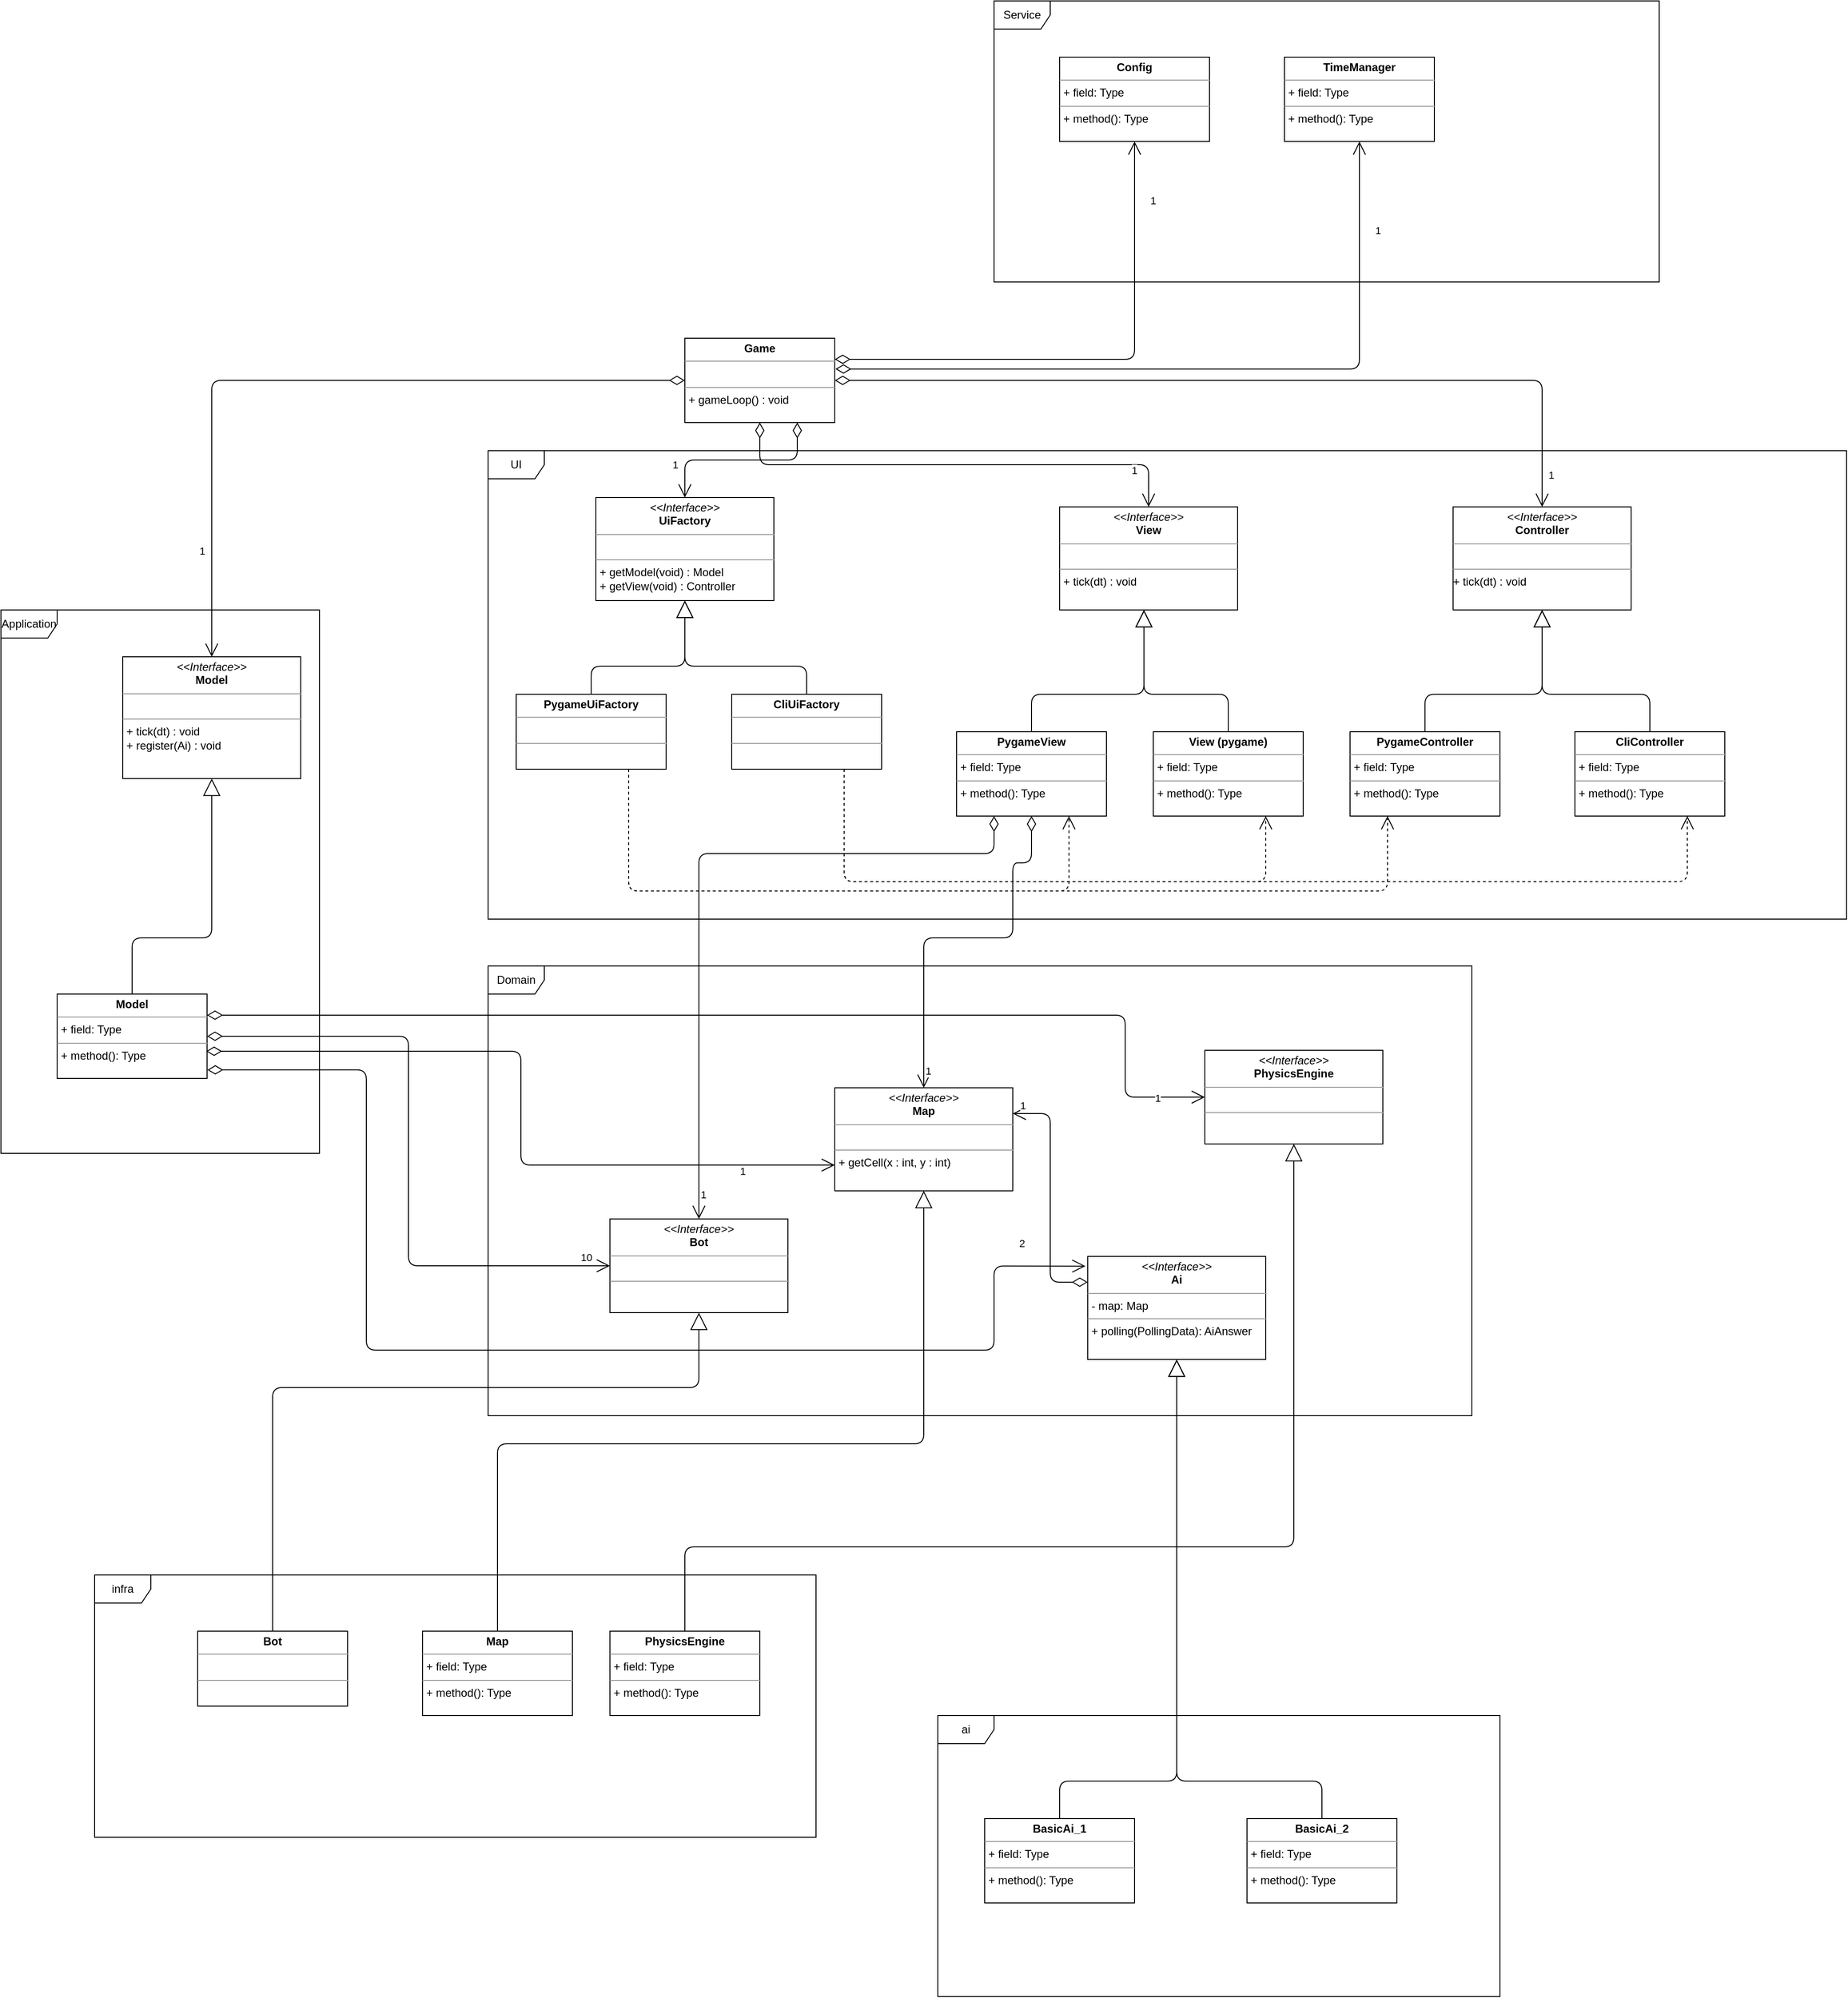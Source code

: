 <mxfile version="12.5.3" type="device"><diagram id="GTWlRtVyHG5xA8RdEonf" name="Page-1"><mxGraphModel dx="4913" dy="3460" grid="1" gridSize="10" guides="1" tooltips="1" connect="1" arrows="1" fold="1" page="1" pageScale="1" pageWidth="850" pageHeight="1100" math="0" shadow="0"><root><mxCell id="0"/><mxCell id="1" parent="0"/><mxCell id="Goub9ipSqozXU2Ufp98u-26" value="UI" style="shape=umlFrame;whiteSpace=wrap;html=1;" parent="1" vertex="1"><mxGeometry x="110" y="100" width="1450" height="500" as="geometry"/></mxCell><mxCell id="Goub9ipSqozXU2Ufp98u-20" value="Domain" style="shape=umlFrame;whiteSpace=wrap;html=1;" parent="1" vertex="1"><mxGeometry x="110" y="650" width="1050" height="480" as="geometry"/></mxCell><mxCell id="UVpy7ZUkzv5GiSjemoGf-4" value="&lt;p style=&quot;margin: 0px ; margin-top: 4px ; text-align: center&quot;&gt;&lt;i&gt;&amp;lt;&amp;lt;Interface&amp;gt;&amp;gt;&lt;/i&gt;&lt;br&gt;&lt;b&gt;Model&lt;/b&gt;&lt;br&gt;&lt;/p&gt;&lt;hr size=&quot;1&quot;&gt;&lt;p style=&quot;margin: 0px ; margin-left: 4px&quot;&gt;&lt;br&gt;&lt;/p&gt;&lt;hr size=&quot;1&quot;&gt;&lt;p style=&quot;margin: 0px ; margin-left: 4px&quot;&gt;+ tick(dt) : void&lt;/p&gt;&lt;p style=&quot;margin: 0px ; margin-left: 4px&quot;&gt;+ register(Ai) : void&lt;br&gt;&lt;/p&gt;" style="verticalAlign=top;align=left;overflow=fill;fontSize=12;fontFamily=Helvetica;html=1;" parent="1" vertex="1"><mxGeometry x="-280" y="320" width="190" height="130" as="geometry"/></mxCell><mxCell id="UVpy7ZUkzv5GiSjemoGf-5" value="&lt;p style=&quot;margin: 0px ; margin-top: 4px ; text-align: center&quot;&gt;&lt;i&gt;&amp;lt;&amp;lt;Interface&amp;gt;&amp;gt;&lt;/i&gt;&lt;br&gt;&lt;b&gt;Ai&lt;/b&gt;&lt;/p&gt;&lt;hr size=&quot;1&quot;&gt;&lt;p style=&quot;margin: 0px ; margin-left: 4px&quot;&gt;- map: Map&lt;br&gt;&lt;/p&gt;&lt;hr size=&quot;1&quot;&gt;&lt;p style=&quot;margin: 0px ; margin-left: 4px&quot;&gt;+ polling(PollingData): AiAnswer&lt;br&gt;&lt;br&gt;&lt;/p&gt;" style="verticalAlign=top;align=left;overflow=fill;fontSize=12;fontFamily=Helvetica;html=1;" parent="1" vertex="1"><mxGeometry x="750" y="960" width="190" height="110" as="geometry"/></mxCell><mxCell id="UVpy7ZUkzv5GiSjemoGf-6" value="&lt;p style=&quot;margin: 0px ; margin-top: 4px ; text-align: center&quot;&gt;&lt;i&gt;&amp;lt;&amp;lt;Interface&amp;gt;&amp;gt;&lt;/i&gt;&lt;br&gt;&lt;b&gt;View&lt;/b&gt;&lt;/p&gt;&lt;hr size=&quot;1&quot;&gt;&lt;p style=&quot;margin: 0px ; margin-left: 4px&quot;&gt;&lt;br&gt;&lt;/p&gt;&lt;hr size=&quot;1&quot;&gt;&lt;p style=&quot;margin: 0px ; margin-left: 4px&quot;&gt;+ tick(dt) : void&lt;br&gt;&lt;/p&gt;" style="verticalAlign=top;align=left;overflow=fill;fontSize=12;fontFamily=Helvetica;html=1;" parent="1" vertex="1"><mxGeometry x="720" y="160" width="190" height="110" as="geometry"/></mxCell><mxCell id="UVpy7ZUkzv5GiSjemoGf-7" value="&lt;p style=&quot;margin: 0px ; margin-top: 4px ; text-align: center&quot;&gt;&lt;i&gt;&amp;lt;&amp;lt;Interface&amp;gt;&amp;gt;&lt;/i&gt;&lt;br&gt;&lt;b&gt;Bot&lt;/b&gt;&lt;/p&gt;&lt;hr size=&quot;1&quot;&gt;&lt;br&gt;&lt;hr size=&quot;1&quot;&gt;&lt;p style=&quot;margin: 0px ; margin-left: 4px&quot;&gt;&lt;br&gt;&lt;/p&gt;" style="verticalAlign=top;align=left;overflow=fill;fontSize=12;fontFamily=Helvetica;html=1;" parent="1" vertex="1"><mxGeometry x="240" y="920" width="190" height="100" as="geometry"/></mxCell><mxCell id="UVpy7ZUkzv5GiSjemoGf-12" value="&lt;p style=&quot;margin: 0px ; margin-top: 4px ; text-align: center&quot;&gt;&lt;b&gt;Game&lt;/b&gt;&lt;/p&gt;&lt;hr size=&quot;1&quot;&gt;&lt;p style=&quot;margin: 0px ; margin-left: 4px&quot;&gt;&lt;br&gt;&lt;/p&gt;&lt;hr size=&quot;1&quot;&gt;&lt;p style=&quot;margin: 0px ; margin-left: 4px&quot;&gt;+ gameLoop() : void&lt;br&gt;&lt;/p&gt;" style="verticalAlign=top;align=left;overflow=fill;fontSize=12;fontFamily=Helvetica;html=1;" parent="1" vertex="1"><mxGeometry x="320" y="-20" width="160" height="90" as="geometry"/></mxCell><mxCell id="UVpy7ZUkzv5GiSjemoGf-13" value="&lt;p style=&quot;margin: 0px ; margin-top: 4px ; text-align: center&quot;&gt;&lt;i&gt;&amp;lt;&amp;lt;Interface&amp;gt;&amp;gt;&lt;/i&gt;&lt;br&gt;&lt;b&gt;PhysicsEngine&lt;/b&gt;&lt;/p&gt;&lt;hr size=&quot;1&quot;&gt;&lt;p style=&quot;margin: 0px ; margin-left: 4px&quot;&gt;&lt;br&gt;&lt;/p&gt;&lt;hr size=&quot;1&quot;&gt;&lt;p style=&quot;margin: 0px ; margin-left: 4px&quot;&gt;&lt;br&gt;&lt;/p&gt;" style="verticalAlign=top;align=left;overflow=fill;fontSize=12;fontFamily=Helvetica;html=1;" parent="1" vertex="1"><mxGeometry x="875" y="740" width="190" height="100" as="geometry"/></mxCell><mxCell id="UVpy7ZUkzv5GiSjemoGf-14" value="&lt;p style=&quot;margin: 0px ; margin-top: 4px ; text-align: center&quot;&gt;&lt;i&gt;&amp;lt;&amp;lt;Interface&amp;gt;&amp;gt;&lt;/i&gt;&lt;br&gt;&lt;b&gt;Map&lt;/b&gt;&lt;/p&gt;&lt;hr size=&quot;1&quot;&gt;&lt;p style=&quot;margin: 0px ; margin-left: 4px&quot;&gt;&lt;br&gt;&lt;/p&gt;&lt;hr size=&quot;1&quot;&gt;&lt;p style=&quot;margin: 0px ; margin-left: 4px&quot;&gt;+ getCell(x : int, y : int)&lt;br&gt;&lt;/p&gt;" style="verticalAlign=top;align=left;overflow=fill;fontSize=12;fontFamily=Helvetica;html=1;" parent="1" vertex="1"><mxGeometry x="480" y="780" width="190" height="110" as="geometry"/></mxCell><mxCell id="UVpy7ZUkzv5GiSjemoGf-19" value="&lt;p style=&quot;margin: 0px ; margin-top: 4px ; text-align: center&quot;&gt;&lt;b&gt;Model&lt;/b&gt;&lt;br&gt;&lt;/p&gt;&lt;hr size=&quot;1&quot;&gt;&lt;p style=&quot;margin: 0px ; margin-left: 4px&quot;&gt;+ field: Type&lt;/p&gt;&lt;hr size=&quot;1&quot;&gt;&lt;p style=&quot;margin: 0px ; margin-left: 4px&quot;&gt;+ method(): Type&lt;/p&gt;" style="verticalAlign=top;align=left;overflow=fill;fontSize=12;fontFamily=Helvetica;html=1;" parent="1" vertex="1"><mxGeometry x="-350" y="680" width="160" height="90" as="geometry"/></mxCell><mxCell id="UVpy7ZUkzv5GiSjemoGf-23" value="&lt;p style=&quot;margin: 0px ; margin-top: 4px ; text-align: center&quot;&gt;&lt;b&gt;PygameView&lt;/b&gt;&lt;br&gt;&lt;/p&gt;&lt;hr size=&quot;1&quot;&gt;&lt;p style=&quot;margin: 0px ; margin-left: 4px&quot;&gt;+ field: Type&lt;/p&gt;&lt;hr size=&quot;1&quot;&gt;&lt;p style=&quot;margin: 0px ; margin-left: 4px&quot;&gt;+ method(): Type&lt;/p&gt;" style="verticalAlign=top;align=left;overflow=fill;fontSize=12;fontFamily=Helvetica;html=1;" parent="1" vertex="1"><mxGeometry x="610" y="400" width="160" height="90" as="geometry"/></mxCell><mxCell id="UVpy7ZUkzv5GiSjemoGf-25" value="" style="endArrow=block;endSize=16;endFill=0;html=1;exitX=0.5;exitY=0;exitDx=0;exitDy=0;" parent="1" source="UVpy7ZUkzv5GiSjemoGf-23" edge="1"><mxGeometry x="-0.101" y="40" width="160" relative="1" as="geometry"><mxPoint x="-350" y="890" as="sourcePoint"/><mxPoint x="810" y="270" as="targetPoint"/><mxPoint y="1" as="offset"/><Array as="points"><mxPoint x="690" y="360"/><mxPoint x="810" y="360"/></Array></mxGeometry></mxCell><mxCell id="UVpy7ZUkzv5GiSjemoGf-26" value="" style="endArrow=block;endSize=16;endFill=0;html=1;entryX=0.5;entryY=1;entryDx=0;entryDy=0;exitX=0.5;exitY=0;exitDx=0;exitDy=0;" parent="1" source="UVpy7ZUkzv5GiSjemoGf-19" target="UVpy7ZUkzv5GiSjemoGf-4" edge="1"><mxGeometry x="-0.101" y="40" width="160" relative="1" as="geometry"><mxPoint x="-160.0" y="730" as="sourcePoint"/><mxPoint x="-125.0" y="560" as="targetPoint"/><Array as="points"><mxPoint x="-270" y="620"/><mxPoint x="-185" y="620"/></Array><mxPoint y="1" as="offset"/></mxGeometry></mxCell><mxCell id="UVpy7ZUkzv5GiSjemoGf-27" value="&lt;p style=&quot;margin: 0px ; margin-top: 4px ; text-align: center&quot;&gt;&lt;i&gt;&amp;lt;&amp;lt;Interface&amp;gt;&amp;gt;&lt;/i&gt;&lt;br&gt;&lt;b&gt;Controller&lt;/b&gt;&lt;/p&gt;&lt;hr size=&quot;1&quot;&gt;&lt;br&gt;&lt;hr size=&quot;1&quot;&gt;+ tick(dt) : void" style="verticalAlign=top;align=left;overflow=fill;fontSize=12;fontFamily=Helvetica;html=1;" parent="1" vertex="1"><mxGeometry x="1140" y="160" width="190" height="110" as="geometry"/></mxCell><mxCell id="UVpy7ZUkzv5GiSjemoGf-28" value="&lt;p style=&quot;margin: 0px ; margin-top: 4px ; text-align: center&quot;&gt;&lt;b&gt;PygameController&lt;/b&gt;&lt;br&gt;&lt;/p&gt;&lt;hr size=&quot;1&quot;&gt;&lt;p style=&quot;margin: 0px ; margin-left: 4px&quot;&gt;+ field: Type&lt;/p&gt;&lt;hr size=&quot;1&quot;&gt;&lt;p style=&quot;margin: 0px ; margin-left: 4px&quot;&gt;+ method(): Type&lt;/p&gt;" style="verticalAlign=top;align=left;overflow=fill;fontSize=12;fontFamily=Helvetica;html=1;" parent="1" vertex="1"><mxGeometry x="1030" y="400" width="160" height="90" as="geometry"/></mxCell><mxCell id="UVpy7ZUkzv5GiSjemoGf-29" value="" style="endArrow=block;endSize=16;endFill=0;html=1;entryX=0.5;entryY=1;entryDx=0;entryDy=0;exitX=0.5;exitY=0;exitDx=0;exitDy=0;" parent="1" source="UVpy7ZUkzv5GiSjemoGf-28" target="UVpy7ZUkzv5GiSjemoGf-27" edge="1"><mxGeometry x="-0.101" y="40" width="160" relative="1" as="geometry"><mxPoint x="200.0" y="720" as="sourcePoint"/><mxPoint x="235.0" y="550" as="targetPoint"/><mxPoint y="1" as="offset"/><Array as="points"><mxPoint x="1110" y="360"/><mxPoint x="1235" y="360"/></Array></mxGeometry></mxCell><mxCell id="UVpy7ZUkzv5GiSjemoGf-36" value="&lt;p style=&quot;margin: 0px ; margin-top: 4px ; text-align: center&quot;&gt;&lt;b&gt;BasicAi_1&lt;/b&gt;&lt;/p&gt;&lt;hr size=&quot;1&quot;&gt;&lt;p style=&quot;margin: 0px ; margin-left: 4px&quot;&gt;+ field: Type&lt;/p&gt;&lt;hr size=&quot;1&quot;&gt;&lt;p style=&quot;margin: 0px ; margin-left: 4px&quot;&gt;+ method(): Type&lt;/p&gt;" style="verticalAlign=top;align=left;overflow=fill;fontSize=12;fontFamily=Helvetica;html=1;" parent="1" vertex="1"><mxGeometry x="640" y="1560" width="160" height="90" as="geometry"/></mxCell><mxCell id="UVpy7ZUkzv5GiSjemoGf-37" value="&lt;p style=&quot;margin: 0px ; margin-top: 4px ; text-align: center&quot;&gt;&lt;b&gt;BasicAi_2&lt;/b&gt;&lt;/p&gt;&lt;hr size=&quot;1&quot;&gt;&lt;p style=&quot;margin: 0px ; margin-left: 4px&quot;&gt;+ field: Type&lt;/p&gt;&lt;hr size=&quot;1&quot;&gt;&lt;p style=&quot;margin: 0px ; margin-left: 4px&quot;&gt;+ method(): Type&lt;/p&gt;" style="verticalAlign=top;align=left;overflow=fill;fontSize=12;fontFamily=Helvetica;html=1;" parent="1" vertex="1"><mxGeometry x="920" y="1560" width="160" height="90" as="geometry"/></mxCell><mxCell id="UVpy7ZUkzv5GiSjemoGf-38" value="" style="endArrow=block;endSize=16;endFill=0;html=1;entryX=0.5;entryY=1;entryDx=0;entryDy=0;exitX=0.5;exitY=0;exitDx=0;exitDy=0;" parent="1" source="UVpy7ZUkzv5GiSjemoGf-36" target="UVpy7ZUkzv5GiSjemoGf-5" edge="1"><mxGeometry y="-51" width="160" relative="1" as="geometry"><mxPoint x="700" y="380" as="sourcePoint"/><mxPoint x="860" y="380" as="targetPoint"/><Array as="points"><mxPoint x="720" y="1520"/><mxPoint x="845" y="1520"/></Array><mxPoint x="-10" y="-1" as="offset"/></mxGeometry></mxCell><mxCell id="UVpy7ZUkzv5GiSjemoGf-43" value="&lt;p style=&quot;margin: 0px ; margin-top: 4px ; text-align: center&quot;&gt;&lt;b&gt;PhysicsEngine&lt;/b&gt;&lt;br&gt;&lt;/p&gt;&lt;hr size=&quot;1&quot;&gt;&lt;p style=&quot;margin: 0px ; margin-left: 4px&quot;&gt;+ field: Type&lt;/p&gt;&lt;hr size=&quot;1&quot;&gt;&lt;p style=&quot;margin: 0px ; margin-left: 4px&quot;&gt;+ method(): Type&lt;/p&gt;" style="verticalAlign=top;align=left;overflow=fill;fontSize=12;fontFamily=Helvetica;html=1;" parent="1" vertex="1"><mxGeometry x="240" y="1360" width="160" height="90" as="geometry"/></mxCell><mxCell id="UVpy7ZUkzv5GiSjemoGf-44" value="" style="endArrow=block;endSize=16;endFill=0;html=1;entryX=0.5;entryY=1;entryDx=0;entryDy=0;exitX=0.5;exitY=0;exitDx=0;exitDy=0;" parent="1" source="UVpy7ZUkzv5GiSjemoGf-43" target="UVpy7ZUkzv5GiSjemoGf-13" edge="1"><mxGeometry x="-0.101" y="40" width="160" relative="1" as="geometry"><mxPoint x="-468.5" y="680" as="sourcePoint"/><mxPoint x="-383.5" y="530" as="targetPoint"/><mxPoint y="1" as="offset"/><Array as="points"><mxPoint x="320" y="1270"/><mxPoint x="970" y="1270"/><mxPoint x="970" y="900"/></Array></mxGeometry></mxCell><mxCell id="UVpy7ZUkzv5GiSjemoGf-45" value="1" style="endArrow=open;html=1;endSize=12;startArrow=diamondThin;startSize=14;startFill=0;edgeStyle=orthogonalEdgeStyle;align=left;verticalAlign=bottom;exitX=1;exitY=0.25;exitDx=0;exitDy=0;entryX=0;entryY=0.5;entryDx=0;entryDy=0;" parent="1" source="UVpy7ZUkzv5GiSjemoGf-19" target="UVpy7ZUkzv5GiSjemoGf-13" edge="1"><mxGeometry x="0.903" y="-10" relative="1" as="geometry"><mxPoint x="-680" y="1010" as="sourcePoint"/><mxPoint x="-520" y="1010" as="targetPoint"/><mxPoint x="1" as="offset"/><Array as="points"><mxPoint x="790" y="703"/><mxPoint x="790" y="790"/></Array></mxGeometry></mxCell><mxCell id="Goub9ipSqozXU2Ufp98u-1" value="10" style="endArrow=open;html=1;endSize=12;startArrow=diamondThin;startSize=14;startFill=0;edgeStyle=orthogonalEdgeStyle;align=left;verticalAlign=bottom;exitX=1;exitY=0.5;exitDx=0;exitDy=0;entryX=0;entryY=0.5;entryDx=0;entryDy=0;" parent="1" source="UVpy7ZUkzv5GiSjemoGf-19" target="UVpy7ZUkzv5GiSjemoGf-7" edge="1"><mxGeometry x="0.9" relative="1" as="geometry"><mxPoint x="-680" y="1010" as="sourcePoint"/><mxPoint x="-520" y="1010" as="targetPoint"/><mxPoint as="offset"/></mxGeometry></mxCell><mxCell id="Goub9ipSqozXU2Ufp98u-2" value="&lt;p style=&quot;margin: 0px ; margin-top: 4px ; text-align: center&quot;&gt;&lt;b&gt;Bot&lt;/b&gt;&lt;br&gt;&lt;/p&gt;&lt;hr size=&quot;1&quot;&gt;&lt;br&gt;&lt;hr size=&quot;1&quot;&gt;&lt;p style=&quot;margin: 0px ; margin-left: 4px&quot;&gt;&lt;br&gt;&lt;/p&gt;" style="verticalAlign=top;align=left;overflow=fill;fontSize=12;fontFamily=Helvetica;html=1;" parent="1" vertex="1"><mxGeometry x="-200" y="1360" width="160" height="80" as="geometry"/></mxCell><mxCell id="Goub9ipSqozXU2Ufp98u-4" value="&lt;p style=&quot;margin: 0px ; margin-top: 4px ; text-align: center&quot;&gt;&lt;b&gt;Map&lt;/b&gt;&lt;br&gt;&lt;/p&gt;&lt;hr size=&quot;1&quot;&gt;&lt;p style=&quot;margin: 0px ; margin-left: 4px&quot;&gt;+ field: Type&lt;/p&gt;&lt;hr size=&quot;1&quot;&gt;&lt;p style=&quot;margin: 0px ; margin-left: 4px&quot;&gt;+ method(): Type&lt;/p&gt;" style="verticalAlign=top;align=left;overflow=fill;fontSize=12;fontFamily=Helvetica;html=1;" parent="1" vertex="1"><mxGeometry x="40" y="1360" width="160" height="90" as="geometry"/></mxCell><mxCell id="Goub9ipSqozXU2Ufp98u-5" value="" style="endArrow=block;endSize=16;endFill=0;html=1;entryX=0.5;entryY=1;entryDx=0;entryDy=0;exitX=0.5;exitY=0;exitDx=0;exitDy=0;" parent="1" source="Goub9ipSqozXU2Ufp98u-2" target="UVpy7ZUkzv5GiSjemoGf-7" edge="1"><mxGeometry x="-0.101" y="40" width="160" relative="1" as="geometry"><mxPoint x="350.0" y="690" as="sourcePoint"/><mxPoint x="395.0" y="520" as="targetPoint"/><Array as="points"><mxPoint x="-120" y="1100"/><mxPoint x="335" y="1100"/></Array><mxPoint y="1" as="offset"/></mxGeometry></mxCell><mxCell id="Goub9ipSqozXU2Ufp98u-6" value="" style="endArrow=block;endSize=16;endFill=0;html=1;entryX=0.5;entryY=1;entryDx=0;entryDy=0;exitX=0.5;exitY=0;exitDx=0;exitDy=0;" parent="1" source="Goub9ipSqozXU2Ufp98u-4" target="UVpy7ZUkzv5GiSjemoGf-14" edge="1"><mxGeometry x="-0.101" y="40" width="160" relative="1" as="geometry"><mxPoint x="-270.59" y="260" as="sourcePoint"/><mxPoint x="-270.59" y="190" as="targetPoint"/><mxPoint y="1" as="offset"/><Array as="points"><mxPoint x="120" y="1160"/><mxPoint x="575" y="1160"/></Array></mxGeometry></mxCell><mxCell id="Goub9ipSqozXU2Ufp98u-7" value="1" style="endArrow=open;html=1;endSize=12;startArrow=diamondThin;startSize=14;startFill=0;edgeStyle=orthogonalEdgeStyle;align=left;verticalAlign=bottom;exitX=0.994;exitY=0.678;exitDx=0;exitDy=0;entryX=0;entryY=0.75;entryDx=0;entryDy=0;exitPerimeter=0;" parent="1" source="UVpy7ZUkzv5GiSjemoGf-19" target="UVpy7ZUkzv5GiSjemoGf-14" edge="1"><mxGeometry x="0.74" y="-15" relative="1" as="geometry"><mxPoint x="-270" y="475" as="sourcePoint"/><mxPoint x="-481" y="460" as="targetPoint"/><mxPoint as="offset"/></mxGeometry></mxCell><mxCell id="Goub9ipSqozXU2Ufp98u-10" value="" style="endArrow=block;endSize=16;endFill=0;html=1;entryX=0.5;entryY=1;entryDx=0;entryDy=0;exitX=0.5;exitY=0;exitDx=0;exitDy=0;" parent="1" source="UVpy7ZUkzv5GiSjemoGf-37" target="UVpy7ZUkzv5GiSjemoGf-5" edge="1"><mxGeometry y="-51" width="160" relative="1" as="geometry"><mxPoint x="-710" y="1160" as="sourcePoint"/><mxPoint x="-565" y="1010" as="targetPoint"/><Array as="points"><mxPoint x="1000" y="1520"/><mxPoint x="845" y="1520"/><mxPoint x="845" y="1200"/></Array><mxPoint x="-10" y="-1" as="offset"/></mxGeometry></mxCell><mxCell id="Goub9ipSqozXU2Ufp98u-15" value="1" style="endArrow=open;html=1;endSize=12;startArrow=diamondThin;startSize=14;startFill=0;edgeStyle=orthogonalEdgeStyle;align=left;verticalAlign=bottom;exitX=0;exitY=0.25;exitDx=0;exitDy=0;entryX=1;entryY=0.25;entryDx=0;entryDy=0;" parent="1" source="UVpy7ZUkzv5GiSjemoGf-5" target="UVpy7ZUkzv5GiSjemoGf-14" edge="1"><mxGeometry x="0.955" relative="1" as="geometry"><mxPoint x="-719" y="957.5" as="sourcePoint"/><mxPoint x="-770" y="620" as="targetPoint"/><mxPoint as="offset"/></mxGeometry></mxCell><mxCell id="Goub9ipSqozXU2Ufp98u-16" value="1" style="endArrow=open;html=1;endSize=12;startArrow=diamondThin;startSize=14;startFill=0;edgeStyle=orthogonalEdgeStyle;align=left;verticalAlign=bottom;exitX=0;exitY=0.5;exitDx=0;exitDy=0;entryX=0.5;entryY=0;entryDx=0;entryDy=0;" parent="1" source="UVpy7ZUkzv5GiSjemoGf-12" target="UVpy7ZUkzv5GiSjemoGf-4" edge="1"><mxGeometry x="0.74" y="-15" relative="1" as="geometry"><mxPoint x="61" y="327.5" as="sourcePoint"/><mxPoint x="10" y="-10" as="targetPoint"/><mxPoint as="offset"/></mxGeometry></mxCell><mxCell id="Goub9ipSqozXU2Ufp98u-17" value="1" style="endArrow=open;html=1;endSize=12;startArrow=diamondThin;startSize=14;startFill=0;edgeStyle=orthogonalEdgeStyle;align=left;verticalAlign=bottom;exitX=0.5;exitY=1;exitDx=0;exitDy=0;entryX=0.5;entryY=0;entryDx=0;entryDy=0;" parent="1" source="UVpy7ZUkzv5GiSjemoGf-12" target="UVpy7ZUkzv5GiSjemoGf-6" edge="1"><mxGeometry x="0.74" y="-15" relative="1" as="geometry"><mxPoint x="181" y="487.5" as="sourcePoint"/><mxPoint x="130" y="150" as="targetPoint"/><mxPoint as="offset"/></mxGeometry></mxCell><mxCell id="Goub9ipSqozXU2Ufp98u-18" value="1" style="endArrow=open;html=1;endSize=12;startArrow=diamondThin;startSize=14;startFill=0;edgeStyle=orthogonalEdgeStyle;align=left;verticalAlign=bottom;exitX=1;exitY=0.5;exitDx=0;exitDy=0;entryX=0.5;entryY=0;entryDx=0;entryDy=0;" parent="1" source="UVpy7ZUkzv5GiSjemoGf-12" target="UVpy7ZUkzv5GiSjemoGf-27" edge="1"><mxGeometry x="0.944" y="5" relative="1" as="geometry"><mxPoint x="721" y="367.5" as="sourcePoint"/><mxPoint x="670" y="30" as="targetPoint"/><mxPoint as="offset"/></mxGeometry></mxCell><mxCell id="Goub9ipSqozXU2Ufp98u-19" value="2" style="endArrow=open;html=1;endSize=12;startArrow=diamondThin;startSize=14;startFill=0;edgeStyle=orthogonalEdgeStyle;align=left;verticalAlign=bottom;entryX=-0.013;entryY=0.094;entryDx=0;entryDy=0;entryPerimeter=0;exitX=1.002;exitY=0.899;exitDx=0;exitDy=0;exitPerimeter=0;" parent="1" source="UVpy7ZUkzv5GiSjemoGf-19" target="UVpy7ZUkzv5GiSjemoGf-5" edge="1"><mxGeometry x="0.891" y="15" relative="1" as="geometry"><mxPoint x="-160" y="780" as="sourcePoint"/><mxPoint x="40" y="765" as="targetPoint"/><mxPoint as="offset"/><Array as="points"><mxPoint x="-20" y="761"/><mxPoint x="-20" y="1060"/><mxPoint x="650" y="1060"/><mxPoint x="650" y="970"/></Array></mxGeometry></mxCell><mxCell id="Goub9ipSqozXU2Ufp98u-21" value="1" style="endArrow=open;html=1;endSize=12;startArrow=diamondThin;startSize=14;startFill=0;edgeStyle=orthogonalEdgeStyle;align=left;verticalAlign=bottom;entryX=0.5;entryY=0;entryDx=0;entryDy=0;exitX=0.5;exitY=1;exitDx=0;exitDy=0;" parent="1" source="UVpy7ZUkzv5GiSjemoGf-23" target="UVpy7ZUkzv5GiSjemoGf-14" edge="1"><mxGeometry x="0.955" relative="1" as="geometry"><mxPoint x="810" y="570" as="sourcePoint"/><mxPoint x="730" y="390" as="targetPoint"/><mxPoint as="offset"/><Array as="points"><mxPoint x="690" y="540"/><mxPoint x="670" y="540"/><mxPoint x="670" y="620"/><mxPoint x="575" y="620"/></Array></mxGeometry></mxCell><mxCell id="Goub9ipSqozXU2Ufp98u-22" value="1" style="endArrow=open;html=1;endSize=12;startArrow=diamondThin;startSize=14;startFill=0;edgeStyle=orthogonalEdgeStyle;align=left;verticalAlign=bottom;exitX=0.25;exitY=1;exitDx=0;exitDy=0;entryX=0.5;entryY=0;entryDx=0;entryDy=0;" parent="1" source="UVpy7ZUkzv5GiSjemoGf-23" target="UVpy7ZUkzv5GiSjemoGf-7" edge="1"><mxGeometry x="0.955" relative="1" as="geometry"><mxPoint x="300" y="610" as="sourcePoint"/><mxPoint x="340" y="825" as="targetPoint"/><mxPoint as="offset"/><Array as="points"><mxPoint x="650" y="530"/><mxPoint x="335" y="530"/></Array></mxGeometry></mxCell><mxCell id="Goub9ipSqozXU2Ufp98u-23" value="infra" style="shape=umlFrame;whiteSpace=wrap;html=1;" parent="1" vertex="1"><mxGeometry x="-310" y="1300" width="770" height="280" as="geometry"/></mxCell><mxCell id="Goub9ipSqozXU2Ufp98u-24" value="ai" style="shape=umlFrame;whiteSpace=wrap;html=1;" parent="1" vertex="1"><mxGeometry x="590" y="1450" width="600" height="300" as="geometry"/></mxCell><mxCell id="Goub9ipSqozXU2Ufp98u-25" value="Application" style="shape=umlFrame;whiteSpace=wrap;html=1;" parent="1" vertex="1"><mxGeometry x="-410" y="270" width="340" height="580" as="geometry"/></mxCell><mxCell id="npWEefsQurJ1BBqzoIfI-1" value="&lt;p style=&quot;margin: 0px ; margin-top: 4px ; text-align: center&quot;&gt;&lt;b&gt;CliController&lt;/b&gt;&lt;br&gt;&lt;/p&gt;&lt;hr size=&quot;1&quot;&gt;&lt;p style=&quot;margin: 0px ; margin-left: 4px&quot;&gt;+ field: Type&lt;/p&gt;&lt;hr size=&quot;1&quot;&gt;&lt;p style=&quot;margin: 0px ; margin-left: 4px&quot;&gt;+ method(): Type&lt;/p&gt;" style="verticalAlign=top;align=left;overflow=fill;fontSize=12;fontFamily=Helvetica;html=1;" vertex="1" parent="1"><mxGeometry x="1270" y="400" width="160" height="90" as="geometry"/></mxCell><mxCell id="npWEefsQurJ1BBqzoIfI-2" value="&lt;p style=&quot;margin: 0px ; margin-top: 4px ; text-align: center&quot;&gt;&lt;b&gt;View (pygame)&lt;/b&gt;&lt;br&gt;&lt;/p&gt;&lt;hr size=&quot;1&quot;&gt;&lt;p style=&quot;margin: 0px ; margin-left: 4px&quot;&gt;+ field: Type&lt;/p&gt;&lt;hr size=&quot;1&quot;&gt;&lt;p style=&quot;margin: 0px ; margin-left: 4px&quot;&gt;+ method(): Type&lt;/p&gt;" style="verticalAlign=top;align=left;overflow=fill;fontSize=12;fontFamily=Helvetica;html=1;" vertex="1" parent="1"><mxGeometry x="820" y="400" width="160" height="90" as="geometry"/></mxCell><mxCell id="npWEefsQurJ1BBqzoIfI-3" value="" style="endArrow=block;endSize=16;endFill=0;html=1;exitX=0.5;exitY=0;exitDx=0;exitDy=0;" edge="1" parent="1" source="npWEefsQurJ1BBqzoIfI-1"><mxGeometry x="-0.101" y="40" width="160" relative="1" as="geometry"><mxPoint x="1370" y="410" as="sourcePoint"/><mxPoint x="1235" y="270" as="targetPoint"/><mxPoint y="1" as="offset"/><Array as="points"><mxPoint x="1350" y="360"/><mxPoint x="1235" y="360"/></Array></mxGeometry></mxCell><mxCell id="npWEefsQurJ1BBqzoIfI-4" value="" style="endArrow=block;endSize=16;endFill=0;html=1;exitX=0.5;exitY=0;exitDx=0;exitDy=0;" edge="1" parent="1" source="npWEefsQurJ1BBqzoIfI-2"><mxGeometry x="-0.101" y="40" width="160" relative="1" as="geometry"><mxPoint x="660" y="410" as="sourcePoint"/><mxPoint x="810" y="270" as="targetPoint"/><mxPoint y="1" as="offset"/><Array as="points"><mxPoint x="900" y="360"/><mxPoint x="810" y="360"/></Array></mxGeometry></mxCell><mxCell id="npWEefsQurJ1BBqzoIfI-5" value="&lt;p style=&quot;margin: 0px ; margin-top: 4px ; text-align: center&quot;&gt;&lt;i&gt;&amp;lt;&amp;lt;Interface&amp;gt;&amp;gt;&lt;/i&gt;&lt;br&gt;&lt;b&gt;UiFactory&lt;/b&gt;&lt;/p&gt;&lt;hr size=&quot;1&quot;&gt;&lt;p style=&quot;margin: 0px ; margin-left: 4px&quot;&gt;&lt;br&gt;&lt;/p&gt;&lt;hr size=&quot;1&quot;&gt;&lt;p style=&quot;margin: 0px ; margin-left: 4px&quot;&gt;+ getModel(void) : Model&lt;br&gt;&lt;/p&gt;&lt;p style=&quot;margin: 0px ; margin-left: 4px&quot;&gt;+ getView(void) : Controller&lt;/p&gt;" style="verticalAlign=top;align=left;overflow=fill;fontSize=12;fontFamily=Helvetica;html=1;" vertex="1" parent="1"><mxGeometry x="225" y="150" width="190" height="110" as="geometry"/></mxCell><mxCell id="npWEefsQurJ1BBqzoIfI-6" value="&lt;p style=&quot;margin: 0px ; margin-top: 4px ; text-align: center&quot;&gt;&lt;b&gt;PygameUiFactory&lt;/b&gt;&lt;br&gt;&lt;/p&gt;&lt;hr size=&quot;1&quot;&gt;&lt;p style=&quot;margin: 0px ; margin-left: 4px&quot;&gt;&lt;br&gt;&lt;/p&gt;&lt;hr size=&quot;1&quot;&gt;&lt;p style=&quot;margin: 0px ; margin-left: 4px&quot;&gt;&lt;br&gt;&lt;/p&gt;" style="verticalAlign=top;align=left;overflow=fill;fontSize=12;fontFamily=Helvetica;html=1;" vertex="1" parent="1"><mxGeometry x="140" y="360" width="160" height="80" as="geometry"/></mxCell><mxCell id="npWEefsQurJ1BBqzoIfI-7" value="&lt;p style=&quot;margin: 0px ; margin-top: 4px ; text-align: center&quot;&gt;&lt;b&gt;CliUiFactory&lt;/b&gt;&lt;br&gt;&lt;/p&gt;&lt;hr size=&quot;1&quot;&gt;&lt;p style=&quot;margin: 0px ; margin-left: 4px&quot;&gt;&lt;br&gt;&lt;/p&gt;&lt;hr size=&quot;1&quot;&gt;&lt;p style=&quot;margin: 0px ; margin-left: 4px&quot;&gt;&lt;br&gt;&lt;/p&gt;" style="verticalAlign=top;align=left;overflow=fill;fontSize=12;fontFamily=Helvetica;html=1;" vertex="1" parent="1"><mxGeometry x="370" y="360" width="160" height="80" as="geometry"/></mxCell><mxCell id="npWEefsQurJ1BBqzoIfI-8" value="" style="endArrow=block;endSize=16;endFill=0;html=1;entryX=0.5;entryY=1;entryDx=0;entryDy=0;" edge="1" parent="1" target="npWEefsQurJ1BBqzoIfI-5"><mxGeometry x="-0.101" y="40" width="160" relative="1" as="geometry"><mxPoint x="220" y="360" as="sourcePoint"/><mxPoint x="340" y="400" as="targetPoint"/><mxPoint y="1" as="offset"/><Array as="points"><mxPoint x="220" y="330"/><mxPoint x="320" y="330"/></Array></mxGeometry></mxCell><mxCell id="npWEefsQurJ1BBqzoIfI-9" value="" style="endArrow=block;endSize=16;endFill=0;html=1;exitX=0.5;exitY=0;exitDx=0;exitDy=0;" edge="1" parent="1" source="npWEefsQurJ1BBqzoIfI-7"><mxGeometry x="-0.101" y="40" width="160" relative="1" as="geometry"><mxPoint x="230" y="370" as="sourcePoint"/><mxPoint x="320" y="260" as="targetPoint"/><mxPoint y="1" as="offset"/><Array as="points"><mxPoint x="450" y="330"/><mxPoint x="320" y="330"/></Array></mxGeometry></mxCell><mxCell id="npWEefsQurJ1BBqzoIfI-10" value="" style="endArrow=open;endSize=12;dashed=1;html=1;exitX=0.75;exitY=1;exitDx=0;exitDy=0;entryX=0.75;entryY=1;entryDx=0;entryDy=0;" edge="1" parent="1" source="npWEefsQurJ1BBqzoIfI-6" target="UVpy7ZUkzv5GiSjemoGf-23"><mxGeometry y="59" width="160" relative="1" as="geometry"><mxPoint x="320" y="490" as="sourcePoint"/><mxPoint x="480" y="490" as="targetPoint"/><Array as="points"><mxPoint x="260" y="570"/><mxPoint x="730" y="570"/></Array><mxPoint as="offset"/></mxGeometry></mxCell><mxCell id="npWEefsQurJ1BBqzoIfI-11" value="" style="endArrow=open;endSize=12;dashed=1;html=1;entryX=0.25;entryY=1;entryDx=0;entryDy=0;" edge="1" parent="1" target="UVpy7ZUkzv5GiSjemoGf-28"><mxGeometry y="59" width="160" relative="1" as="geometry"><mxPoint x="260" y="440" as="sourcePoint"/><mxPoint x="740" y="500" as="targetPoint"/><Array as="points"><mxPoint x="260" y="570"/><mxPoint x="660" y="570"/><mxPoint x="1070" y="570"/></Array><mxPoint as="offset"/></mxGeometry></mxCell><mxCell id="npWEefsQurJ1BBqzoIfI-12" value="" style="endArrow=open;endSize=12;dashed=1;html=1;entryX=0.75;entryY=1;entryDx=0;entryDy=0;exitX=0.75;exitY=1;exitDx=0;exitDy=0;" edge="1" parent="1" source="npWEefsQurJ1BBqzoIfI-7" target="npWEefsQurJ1BBqzoIfI-2"><mxGeometry y="59" width="160" relative="1" as="geometry"><mxPoint x="410" y="485" as="sourcePoint"/><mxPoint x="1220" y="535" as="targetPoint"/><Array as="points"><mxPoint x="490" y="560"/><mxPoint x="940" y="560"/></Array><mxPoint as="offset"/></mxGeometry></mxCell><mxCell id="npWEefsQurJ1BBqzoIfI-13" value="" style="endArrow=open;endSize=12;dashed=1;html=1;entryX=0.75;entryY=1;entryDx=0;entryDy=0;" edge="1" parent="1" target="npWEefsQurJ1BBqzoIfI-1"><mxGeometry y="59" width="160" relative="1" as="geometry"><mxPoint x="490" y="440" as="sourcePoint"/><mxPoint x="950" y="500" as="targetPoint"/><Array as="points"><mxPoint x="490" y="560"/><mxPoint x="960" y="560"/><mxPoint x="1390" y="560"/></Array><mxPoint as="offset"/></mxGeometry></mxCell><mxCell id="npWEefsQurJ1BBqzoIfI-14" value="1" style="endArrow=open;html=1;endSize=12;startArrow=diamondThin;startSize=14;startFill=0;edgeStyle=orthogonalEdgeStyle;align=left;verticalAlign=bottom;exitX=0.75;exitY=1;exitDx=0;exitDy=0;entryX=0.5;entryY=0;entryDx=0;entryDy=0;" edge="1" parent="1" source="UVpy7ZUkzv5GiSjemoGf-12" target="npWEefsQurJ1BBqzoIfI-5"><mxGeometry x="0.74" y="-15" relative="1" as="geometry"><mxPoint x="410.0" y="80" as="sourcePoint"/><mxPoint x="825.0" y="170" as="targetPoint"/><mxPoint as="offset"/></mxGeometry></mxCell><mxCell id="npWEefsQurJ1BBqzoIfI-15" value="Service" style="shape=umlFrame;whiteSpace=wrap;html=1;" vertex="1" parent="1"><mxGeometry x="650" y="-380" width="710" height="300" as="geometry"/></mxCell><mxCell id="npWEefsQurJ1BBqzoIfI-16" value="&lt;p style=&quot;margin: 0px ; margin-top: 4px ; text-align: center&quot;&gt;&lt;b&gt;Config&lt;/b&gt;&lt;/p&gt;&lt;hr size=&quot;1&quot;&gt;&lt;p style=&quot;margin: 0px ; margin-left: 4px&quot;&gt;+ field: Type&lt;/p&gt;&lt;hr size=&quot;1&quot;&gt;&lt;p style=&quot;margin: 0px ; margin-left: 4px&quot;&gt;+ method(): Type&lt;/p&gt;" style="verticalAlign=top;align=left;overflow=fill;fontSize=12;fontFamily=Helvetica;html=1;" vertex="1" parent="1"><mxGeometry x="720" y="-320" width="160" height="90" as="geometry"/></mxCell><mxCell id="npWEefsQurJ1BBqzoIfI-17" value="&lt;p style=&quot;margin: 0px ; margin-top: 4px ; text-align: center&quot;&gt;&lt;b&gt;TimeManager&lt;/b&gt;&lt;/p&gt;&lt;hr size=&quot;1&quot;&gt;&lt;p style=&quot;margin: 0px ; margin-left: 4px&quot;&gt;+ field: Type&lt;/p&gt;&lt;hr size=&quot;1&quot;&gt;&lt;p style=&quot;margin: 0px ; margin-left: 4px&quot;&gt;+ method(): Type&lt;/p&gt;" style="verticalAlign=top;align=left;overflow=fill;fontSize=12;fontFamily=Helvetica;html=1;" vertex="1" parent="1"><mxGeometry x="960" y="-320" width="160" height="90" as="geometry"/></mxCell><mxCell id="npWEefsQurJ1BBqzoIfI-18" value="1" style="endArrow=open;html=1;endSize=12;startArrow=diamondThin;startSize=14;startFill=0;edgeStyle=orthogonalEdgeStyle;align=left;verticalAlign=bottom;exitX=1;exitY=0.25;exitDx=0;exitDy=0;entryX=0.5;entryY=1;entryDx=0;entryDy=0;" edge="1" parent="1" source="UVpy7ZUkzv5GiSjemoGf-12" target="npWEefsQurJ1BBqzoIfI-16"><mxGeometry x="0.74" y="-15" relative="1" as="geometry"><mxPoint x="470" y="-120" as="sourcePoint"/><mxPoint x="350" y="-40" as="targetPoint"/><mxPoint as="offset"/></mxGeometry></mxCell><mxCell id="npWEefsQurJ1BBqzoIfI-19" value="1" style="endArrow=open;html=1;endSize=12;startArrow=diamondThin;startSize=14;startFill=0;edgeStyle=orthogonalEdgeStyle;align=left;verticalAlign=bottom;exitX=1.005;exitY=0.365;exitDx=0;exitDy=0;entryX=0.5;entryY=1;entryDx=0;entryDy=0;exitPerimeter=0;" edge="1" parent="1" source="UVpy7ZUkzv5GiSjemoGf-12" target="npWEefsQurJ1BBqzoIfI-17"><mxGeometry x="0.74" y="-15" relative="1" as="geometry"><mxPoint x="490" y="12.5" as="sourcePoint"/><mxPoint x="810" y="-220" as="targetPoint"/><mxPoint as="offset"/></mxGeometry></mxCell></root></mxGraphModel></diagram></mxfile>